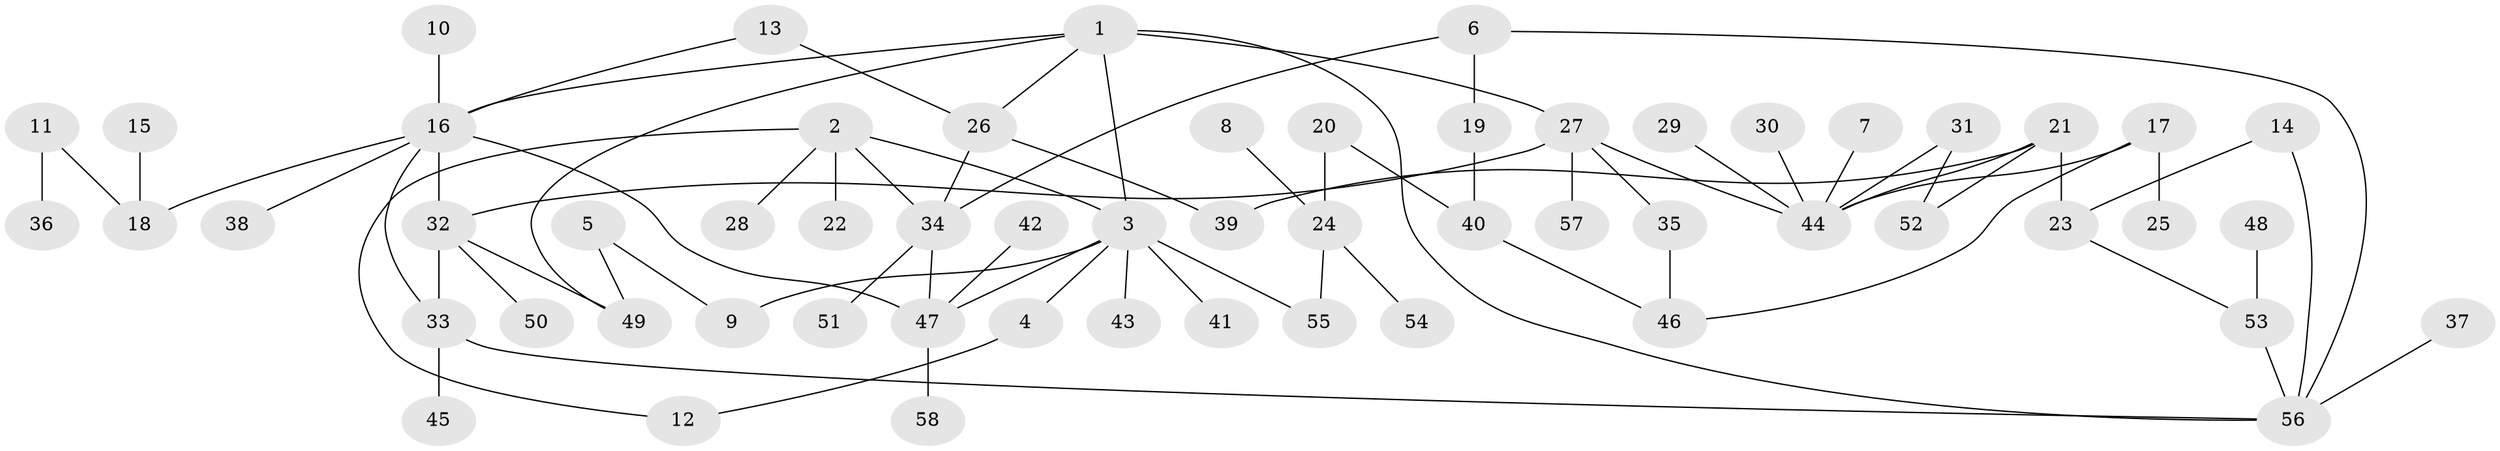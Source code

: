 // original degree distribution, {7: 0.02608695652173913, 6: 0.02608695652173913, 5: 0.017391304347826087, 8: 0.008695652173913044, 3: 0.19130434782608696, 1: 0.3217391304347826, 2: 0.3391304347826087, 4: 0.06956521739130435}
// Generated by graph-tools (version 1.1) at 2025/49/03/09/25 03:49:27]
// undirected, 58 vertices, 75 edges
graph export_dot {
graph [start="1"]
  node [color=gray90,style=filled];
  1;
  2;
  3;
  4;
  5;
  6;
  7;
  8;
  9;
  10;
  11;
  12;
  13;
  14;
  15;
  16;
  17;
  18;
  19;
  20;
  21;
  22;
  23;
  24;
  25;
  26;
  27;
  28;
  29;
  30;
  31;
  32;
  33;
  34;
  35;
  36;
  37;
  38;
  39;
  40;
  41;
  42;
  43;
  44;
  45;
  46;
  47;
  48;
  49;
  50;
  51;
  52;
  53;
  54;
  55;
  56;
  57;
  58;
  1 -- 3 [weight=1.0];
  1 -- 16 [weight=1.0];
  1 -- 26 [weight=1.0];
  1 -- 27 [weight=2.0];
  1 -- 49 [weight=1.0];
  1 -- 56 [weight=1.0];
  2 -- 3 [weight=1.0];
  2 -- 12 [weight=1.0];
  2 -- 22 [weight=1.0];
  2 -- 28 [weight=1.0];
  2 -- 34 [weight=1.0];
  3 -- 4 [weight=1.0];
  3 -- 9 [weight=1.0];
  3 -- 41 [weight=1.0];
  3 -- 43 [weight=1.0];
  3 -- 47 [weight=1.0];
  3 -- 55 [weight=1.0];
  4 -- 12 [weight=1.0];
  5 -- 9 [weight=1.0];
  5 -- 49 [weight=1.0];
  6 -- 19 [weight=1.0];
  6 -- 34 [weight=1.0];
  6 -- 56 [weight=1.0];
  7 -- 44 [weight=1.0];
  8 -- 24 [weight=1.0];
  10 -- 16 [weight=1.0];
  11 -- 18 [weight=1.0];
  11 -- 36 [weight=1.0];
  13 -- 16 [weight=1.0];
  13 -- 26 [weight=1.0];
  14 -- 23 [weight=1.0];
  14 -- 56 [weight=1.0];
  15 -- 18 [weight=1.0];
  16 -- 18 [weight=1.0];
  16 -- 32 [weight=1.0];
  16 -- 33 [weight=1.0];
  16 -- 38 [weight=1.0];
  16 -- 47 [weight=1.0];
  17 -- 25 [weight=1.0];
  17 -- 44 [weight=1.0];
  17 -- 46 [weight=1.0];
  19 -- 40 [weight=1.0];
  20 -- 24 [weight=1.0];
  20 -- 40 [weight=1.0];
  21 -- 23 [weight=1.0];
  21 -- 39 [weight=1.0];
  21 -- 44 [weight=1.0];
  21 -- 52 [weight=1.0];
  23 -- 53 [weight=1.0];
  24 -- 54 [weight=1.0];
  24 -- 55 [weight=1.0];
  26 -- 34 [weight=1.0];
  26 -- 39 [weight=1.0];
  27 -- 32 [weight=1.0];
  27 -- 35 [weight=1.0];
  27 -- 44 [weight=1.0];
  27 -- 57 [weight=1.0];
  29 -- 44 [weight=1.0];
  30 -- 44 [weight=1.0];
  31 -- 44 [weight=1.0];
  31 -- 52 [weight=1.0];
  32 -- 33 [weight=1.0];
  32 -- 49 [weight=1.0];
  32 -- 50 [weight=1.0];
  33 -- 45 [weight=1.0];
  33 -- 56 [weight=1.0];
  34 -- 47 [weight=1.0];
  34 -- 51 [weight=1.0];
  35 -- 46 [weight=1.0];
  37 -- 56 [weight=1.0];
  40 -- 46 [weight=1.0];
  42 -- 47 [weight=1.0];
  47 -- 58 [weight=2.0];
  48 -- 53 [weight=1.0];
  53 -- 56 [weight=1.0];
}

